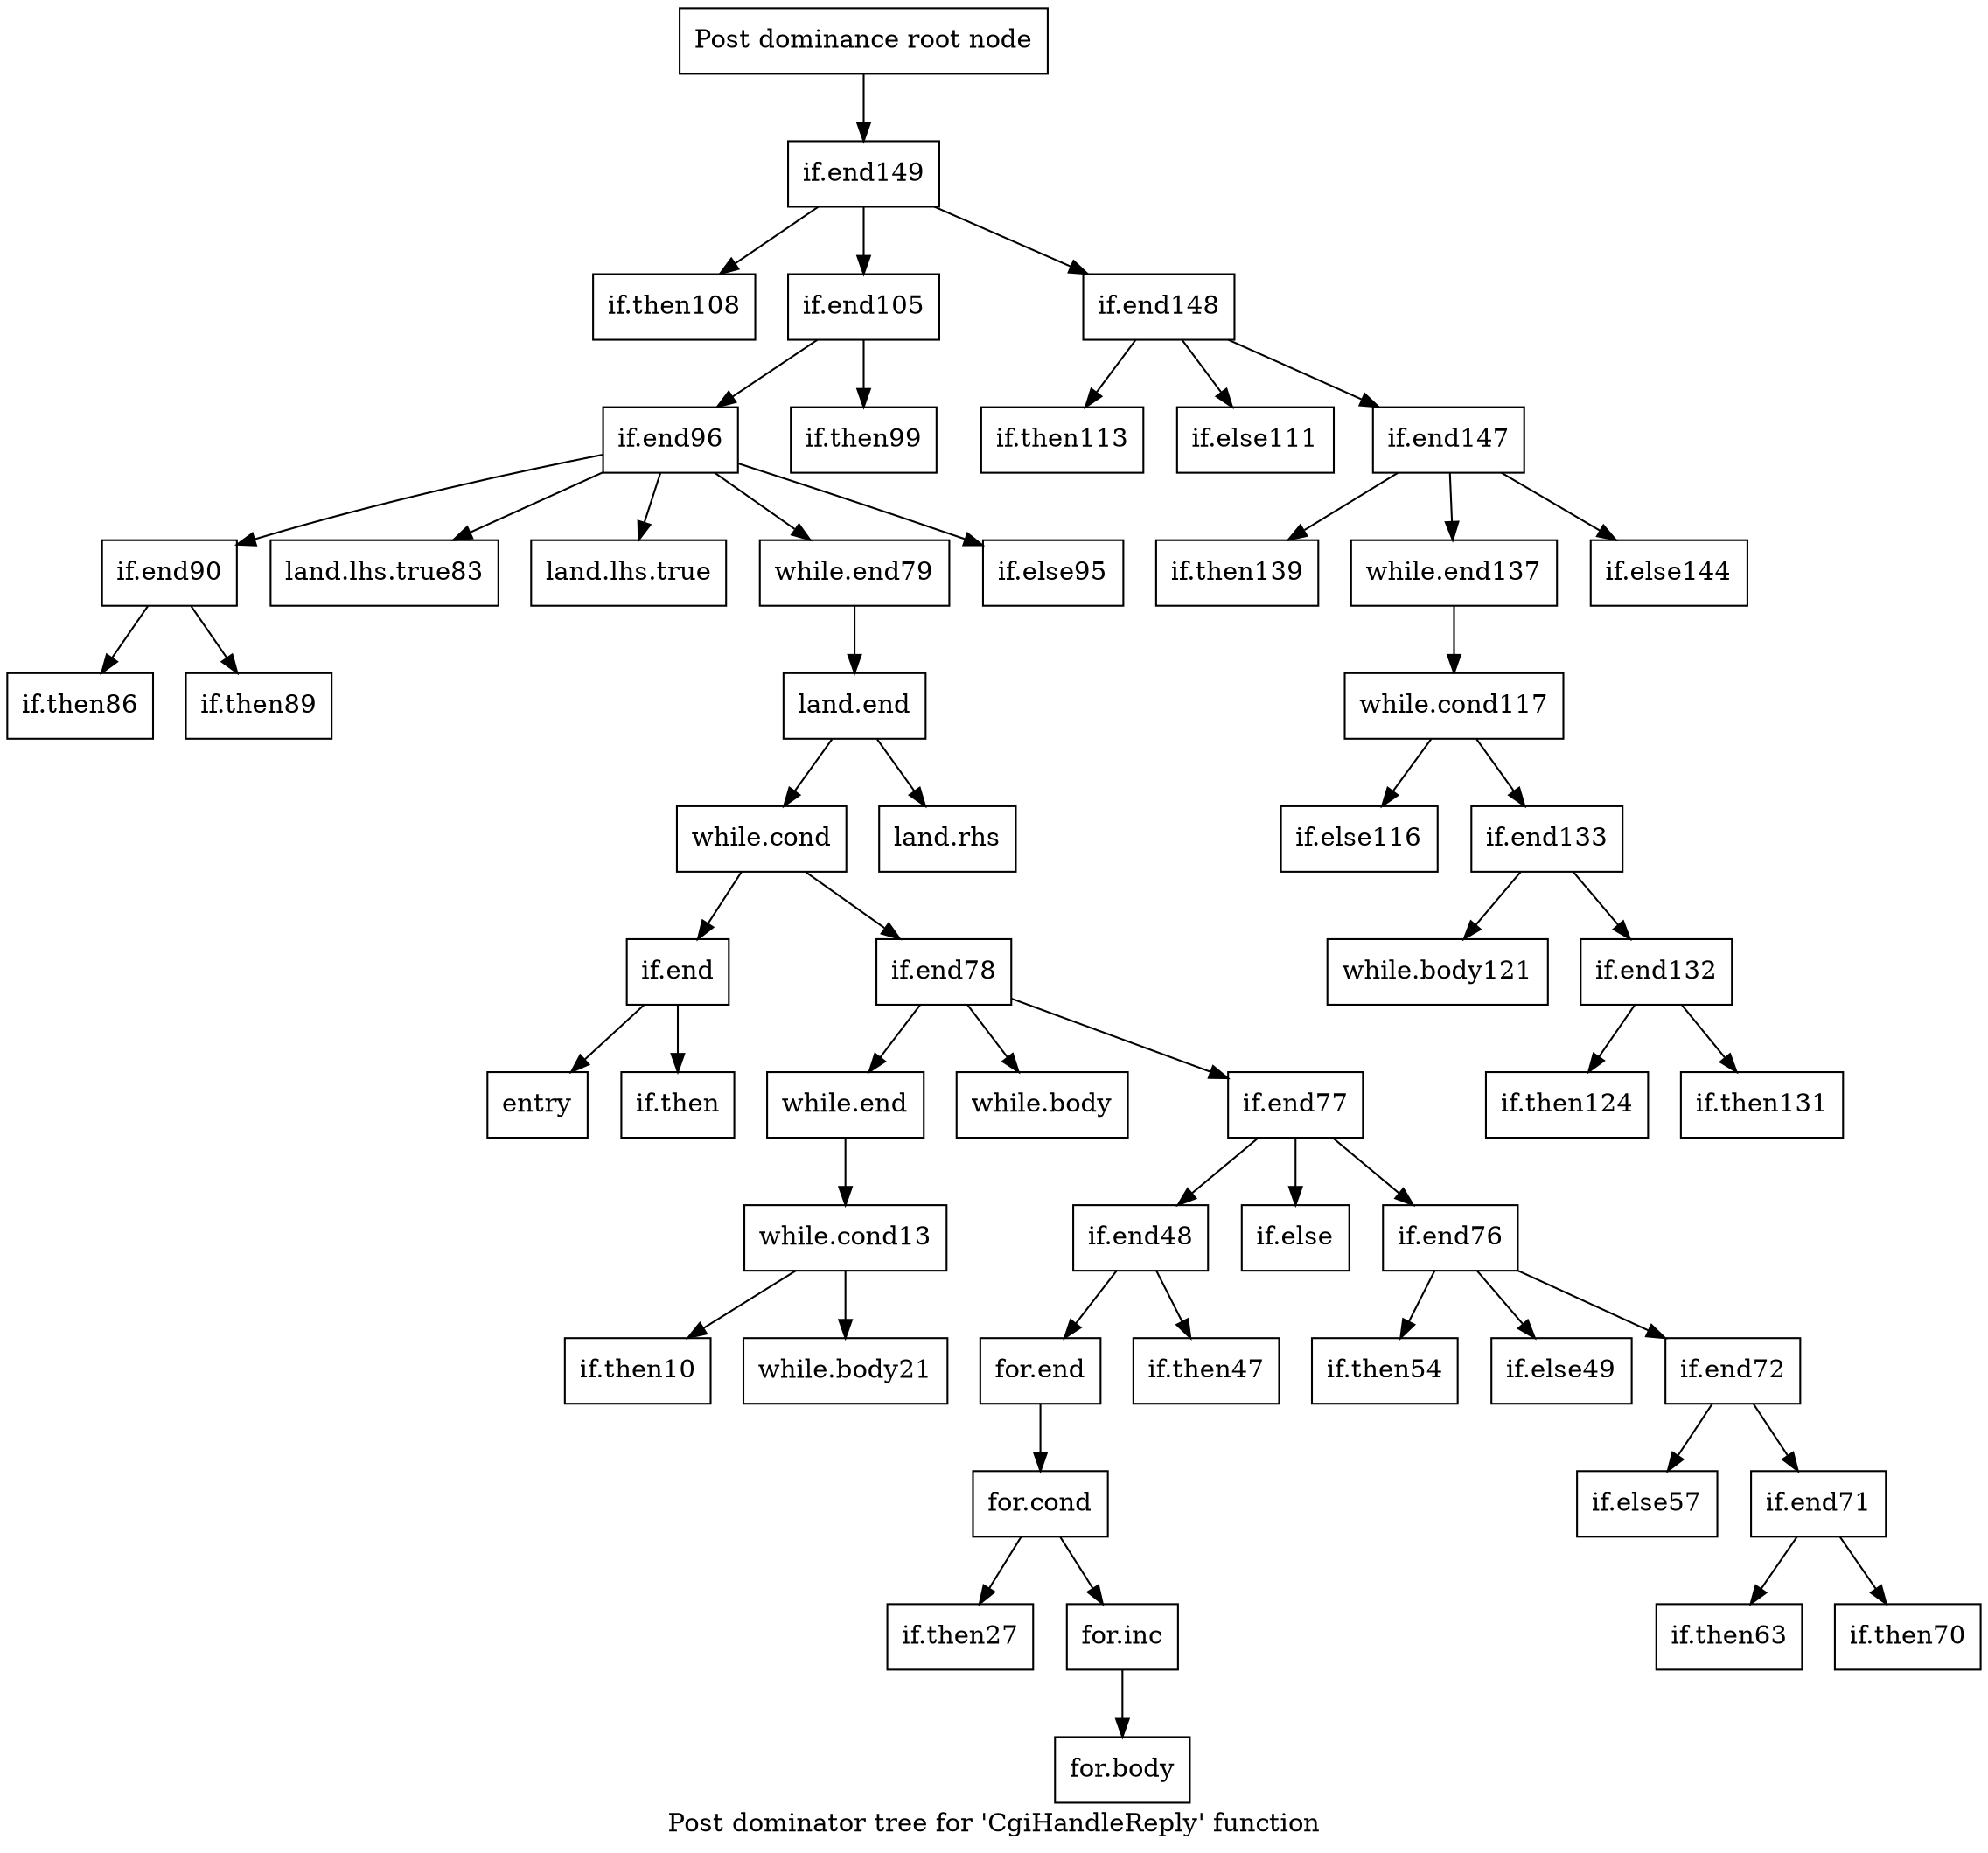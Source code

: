 digraph "Post dominator tree for 'CgiHandleReply' function" {
	label="Post dominator tree for 'CgiHandleReply' function";

	Node0xd0c250 [shape=record,label="{Post dominance root node}"];
	Node0xd0c250 -> Node0xd7f110;
	Node0xd7f110 [shape=record,label="{if.end149}"];
	Node0xd7f110 -> Node0xdb4b20;
	Node0xd7f110 -> Node0xd76830;
	Node0xd7f110 -> Node0xdb4460;
	Node0xdb4b20 [shape=record,label="{if.then108}"];
	Node0xd76830 [shape=record,label="{if.end105}"];
	Node0xd76830 -> Node0xd7fed0;
	Node0xd76830 -> Node0xd3ebc0;
	Node0xd7fed0 [shape=record,label="{if.end96}"];
	Node0xd7fed0 -> Node0xda29b0;
	Node0xd7fed0 -> Node0xd6f120;
	Node0xd7fed0 -> Node0xd143b0;
	Node0xd7fed0 -> Node0xd1e330;
	Node0xd7fed0 -> Node0xd68330;
	Node0xda29b0 [shape=record,label="{if.end90}"];
	Node0xda29b0 -> Node0xd3a590;
	Node0xda29b0 -> Node0xda9a70;
	Node0xd3a590 [shape=record,label="{if.then86}"];
	Node0xda9a70 [shape=record,label="{if.then89}"];
	Node0xd6f120 [shape=record,label="{land.lhs.true83}"];
	Node0xd143b0 [shape=record,label="{land.lhs.true}"];
	Node0xd1e330 [shape=record,label="{while.end79}"];
	Node0xd1e330 -> Node0xd506e0;
	Node0xd506e0 [shape=record,label="{land.end}"];
	Node0xd506e0 -> Node0xda22a0;
	Node0xd506e0 -> Node0xd82400;
	Node0xda22a0 [shape=record,label="{while.cond}"];
	Node0xda22a0 -> Node0xd878b0;
	Node0xda22a0 -> Node0xd0e3b0;
	Node0xd878b0 [shape=record,label="{if.end}"];
	Node0xd878b0 -> Node0xdb9ab0;
	Node0xd878b0 -> Node0xda3b70;
	Node0xdb9ab0 [shape=record,label="{entry}"];
	Node0xda3b70 [shape=record,label="{if.then}"];
	Node0xd0e3b0 [shape=record,label="{if.end78}"];
	Node0xd0e3b0 -> Node0xd1df90;
	Node0xd0e3b0 -> Node0xd25400;
	Node0xd0e3b0 -> Node0xd5aaa0;
	Node0xd1df90 [shape=record,label="{while.end}"];
	Node0xd1df90 -> Node0xd9b3c0;
	Node0xd9b3c0 [shape=record,label="{while.cond13}"];
	Node0xd9b3c0 -> Node0xd441c0;
	Node0xd9b3c0 -> Node0xdb2df0;
	Node0xd441c0 [shape=record,label="{if.then10}"];
	Node0xdb2df0 [shape=record,label="{while.body21}"];
	Node0xd25400 [shape=record,label="{while.body}"];
	Node0xd5aaa0 [shape=record,label="{if.end77}"];
	Node0xd5aaa0 -> Node0xd89cc0;
	Node0xd5aaa0 -> Node0xd23f10;
	Node0xd5aaa0 -> Node0xda6940;
	Node0xd89cc0 [shape=record,label="{if.end48}"];
	Node0xd89cc0 -> Node0xd79920;
	Node0xd89cc0 -> Node0xdc0ef0;
	Node0xd79920 [shape=record,label="{for.end}"];
	Node0xd79920 -> Node0xdc0020;
	Node0xdc0020 [shape=record,label="{for.cond}"];
	Node0xdc0020 -> Node0xd76560;
	Node0xdc0020 -> Node0xd2e380;
	Node0xd76560 [shape=record,label="{if.then27}"];
	Node0xd2e380 [shape=record,label="{for.inc}"];
	Node0xd2e380 -> Node0xd2f620;
	Node0xd2f620 [shape=record,label="{for.body}"];
	Node0xdc0ef0 [shape=record,label="{if.then47}"];
	Node0xd23f10 [shape=record,label="{if.else}"];
	Node0xda6940 [shape=record,label="{if.end76}"];
	Node0xda6940 -> Node0xdb3920;
	Node0xda6940 -> Node0xd7aec0;
	Node0xda6940 -> Node0xd9ba40;
	Node0xdb3920 [shape=record,label="{if.then54}"];
	Node0xd7aec0 [shape=record,label="{if.else49}"];
	Node0xd9ba40 [shape=record,label="{if.end72}"];
	Node0xd9ba40 -> Node0xd78950;
	Node0xd9ba40 -> Node0xdcb800;
	Node0xd78950 [shape=record,label="{if.else57}"];
	Node0xdcb800 [shape=record,label="{if.end71}"];
	Node0xdcb800 -> Node0xdbd540;
	Node0xdcb800 -> Node0xda6ca0;
	Node0xdbd540 [shape=record,label="{if.then63}"];
	Node0xda6ca0 [shape=record,label="{if.then70}"];
	Node0xd82400 [shape=record,label="{land.rhs}"];
	Node0xd68330 [shape=record,label="{if.else95}"];
	Node0xd3ebc0 [shape=record,label="{if.then99}"];
	Node0xdb4460 [shape=record,label="{if.end148}"];
	Node0xdb4460 -> Node0xdb0170;
	Node0xdb4460 -> Node0xd61d00;
	Node0xdb4460 -> Node0xd9d000;
	Node0xdb0170 [shape=record,label="{if.then113}"];
	Node0xd61d00 [shape=record,label="{if.else111}"];
	Node0xd9d000 [shape=record,label="{if.end147}"];
	Node0xd9d000 -> Node0xd89bd0;
	Node0xd9d000 -> Node0xd8c780;
	Node0xd9d000 -> Node0xdb0b90;
	Node0xd89bd0 [shape=record,label="{if.then139}"];
	Node0xd8c780 [shape=record,label="{while.end137}"];
	Node0xd8c780 -> Node0xd016f0;
	Node0xd016f0 [shape=record,label="{while.cond117}"];
	Node0xd016f0 -> Node0xd86830;
	Node0xd016f0 -> Node0xd23350;
	Node0xd86830 [shape=record,label="{if.else116}"];
	Node0xd23350 [shape=record,label="{if.end133}"];
	Node0xd23350 -> Node0xd4ede0;
	Node0xd23350 -> Node0xce4a50;
	Node0xd4ede0 [shape=record,label="{while.body121}"];
	Node0xce4a50 [shape=record,label="{if.end132}"];
	Node0xce4a50 -> Node0xd14760;
	Node0xce4a50 -> Node0xdb7260;
	Node0xd14760 [shape=record,label="{if.then124}"];
	Node0xdb7260 [shape=record,label="{if.then131}"];
	Node0xdb0b90 [shape=record,label="{if.else144}"];
}

